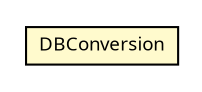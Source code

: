 #!/usr/local/bin/dot
#
# Class diagram 
# Generated by UMLGraph version R5_6 (http://www.umlgraph.org/)
#

digraph G {
	edge [fontname="Trebuchet MS",fontsize=10,labelfontname="Trebuchet MS",labelfontsize=10];
	node [fontname="Trebuchet MS",fontsize=10,shape=plaintext];
	nodesep=0.25;
	ranksep=0.5;
	// se.cambio.cds.model.util.conversors.DBConversion
	c121525 [label=<<table title="se.cambio.cds.model.util.conversors.DBConversion" border="0" cellborder="1" cellspacing="0" cellpadding="2" port="p" bgcolor="lemonChiffon" href="./DBConversion.html">
		<tr><td><table border="0" cellspacing="0" cellpadding="1">
<tr><td align="center" balign="center"><font face="Trebuchet MS"> DBConversion </font></td></tr>
		</table></td></tr>
		</table>>, URL="./DBConversion.html", fontname="Trebuchet MS", fontcolor="black", fontsize=9.0];
}

